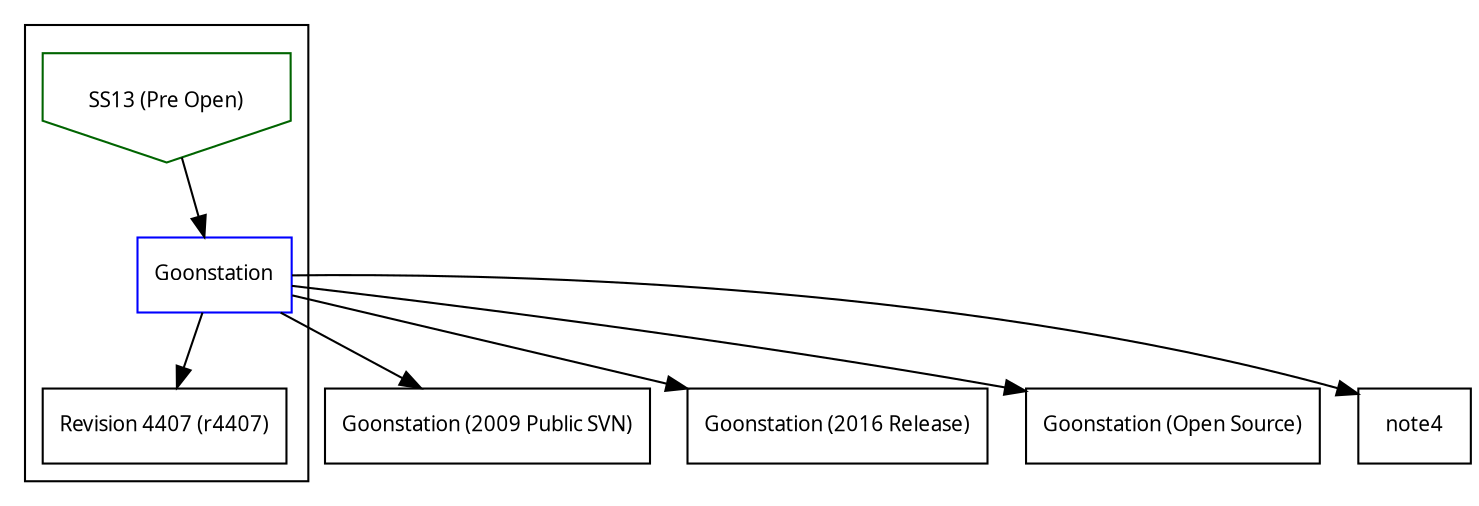 digraph G {

    graph [fontsize=10 fontname="Verdana"];
    node [shape=record fontsize=10 fontname="Verdana"];


	//rankdir = "TB"


		"Goonstation" -> "Goonstation (2009 Public SVN)"
		"Goonstation" -> "Goonstation (2016 Release)"
		"Goonstation" -> "Goonstation (Open Source)"



		//rank = same
		"SS13 (Pre Open)" -> "Goonstation" -> "Revision 4407 (r4407)"


	{
		"Goonstation" -> "note4"
	}

    subgraph cluster_0 {
		"SS13 (Pre Open)" [shape = invhouse, color = darkgreen, height = .8]
		"Goonstation" [shape = rectangle, color = blue]
		"Revision 4407 (r4407)"
    }
}
